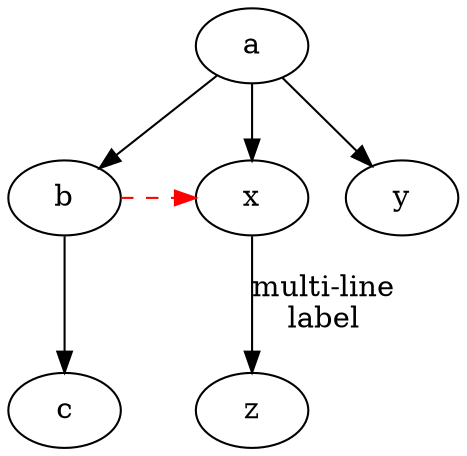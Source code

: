 digraph test3 {
       a -> b -> c;
       a -> {x y};
       b [sha="hi", weight=65636];
       x -> z [label="multi-line\nlabel"];
       edge [style=dashed,color=red];
       b -> x;
       {rank=same; b x}
}

